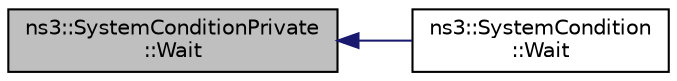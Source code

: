 digraph "ns3::SystemConditionPrivate::Wait"
{
  edge [fontname="Helvetica",fontsize="10",labelfontname="Helvetica",labelfontsize="10"];
  node [fontname="Helvetica",fontsize="10",shape=record];
  rankdir="LR";
  Node1 [label="ns3::SystemConditionPrivate\l::Wait",height=0.2,width=0.4,color="black", fillcolor="grey75", style="filled", fontcolor="black"];
  Node1 -> Node2 [dir="back",color="midnightblue",fontsize="10",style="solid"];
  Node2 [label="ns3::SystemCondition\l::Wait",height=0.2,width=0.4,color="black", fillcolor="white", style="filled",URL="$df/d40/classns3_1_1SystemCondition.html#acbeea6bc6a31a1bcf03ac562a04f0ab6"];
}
